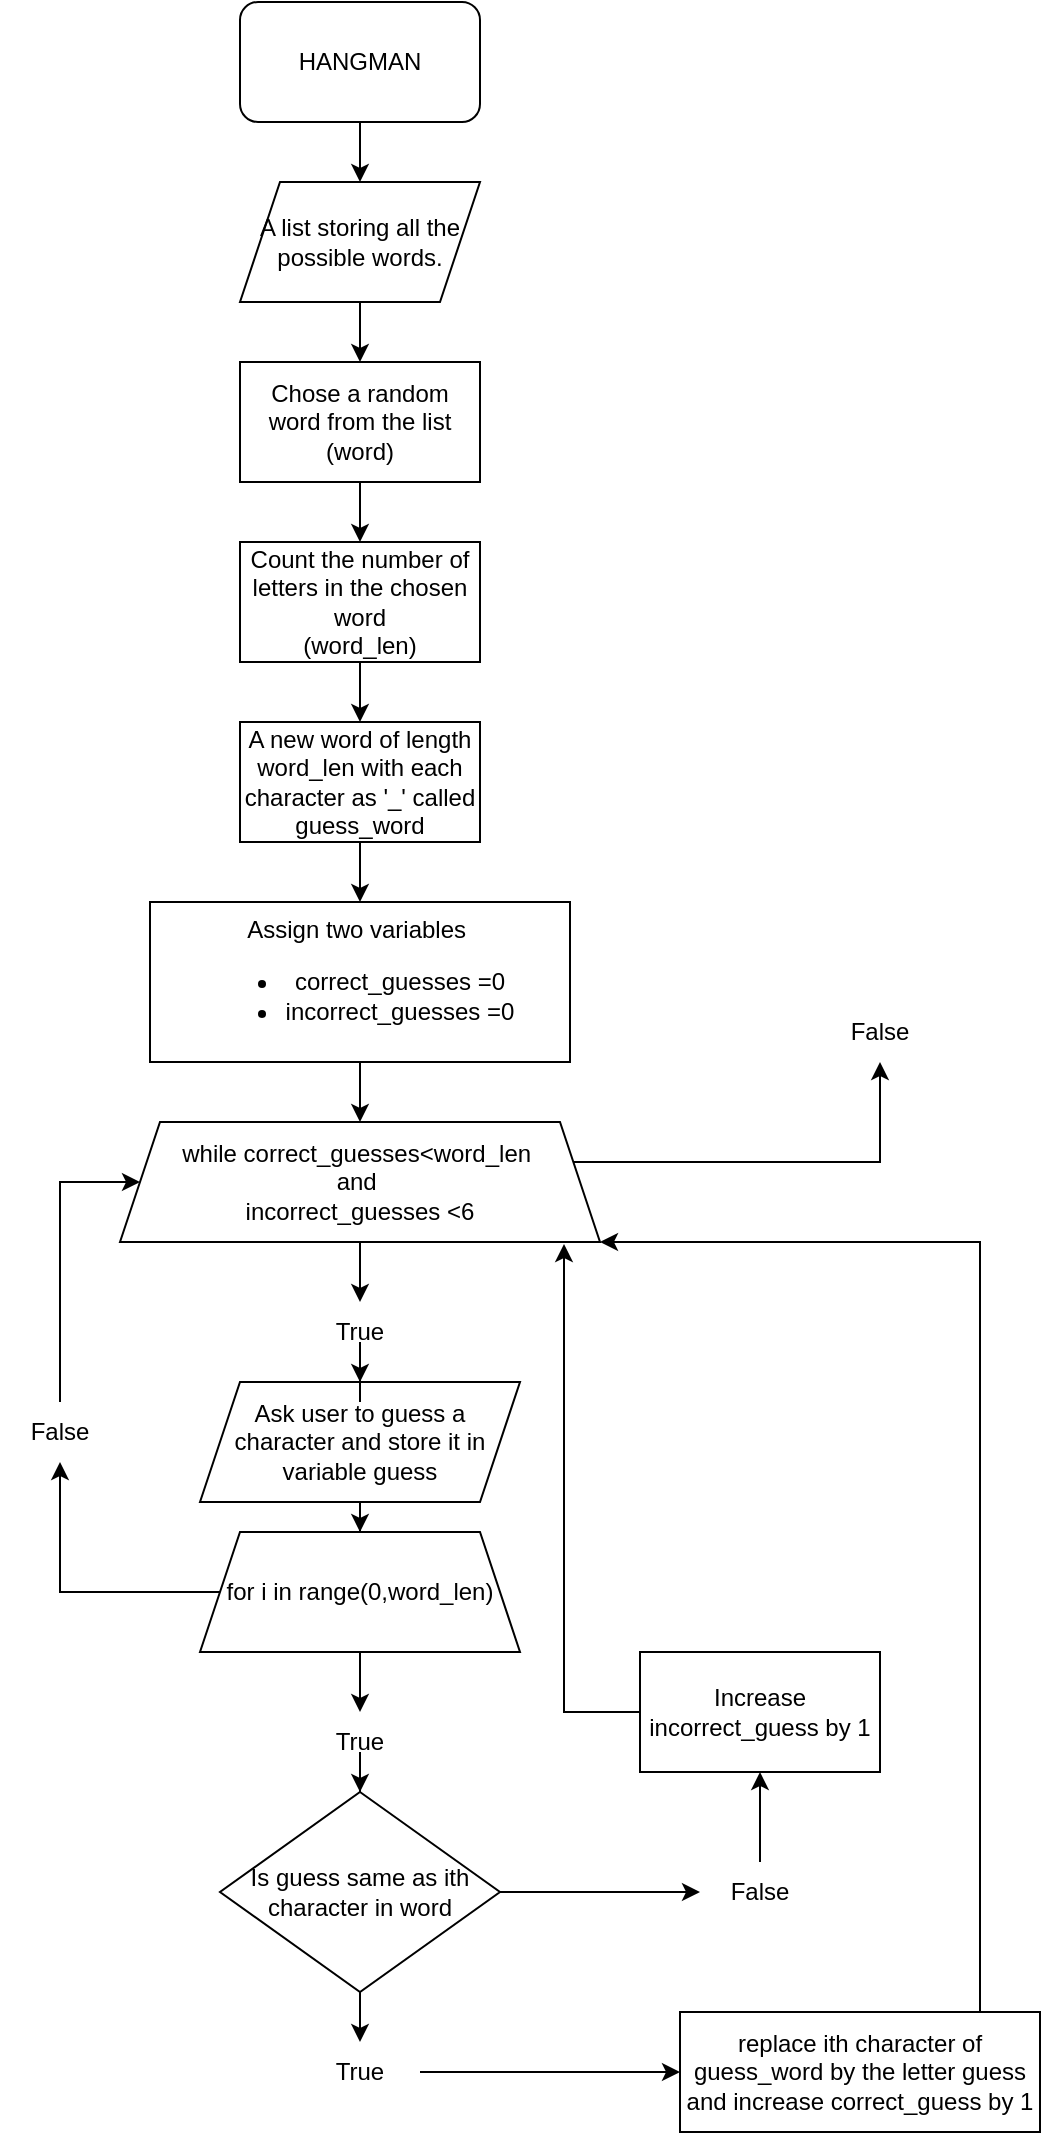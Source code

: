 <mxfile version="21.5.0" type="github">
  <diagram name="Page-1" id="Jx2odN2UkfCDQaL7GSCj">
    <mxGraphModel dx="910" dy="-616" grid="1" gridSize="10" guides="1" tooltips="1" connect="1" arrows="1" fold="1" page="1" pageScale="1" pageWidth="850" pageHeight="1100" math="0" shadow="0">
      <root>
        <mxCell id="0" />
        <mxCell id="1" parent="0" />
        <mxCell id="49EBJ3sMtInon-qzi84H-6" value="" style="edgeStyle=orthogonalEdgeStyle;rounded=0;orthogonalLoop=1;jettySize=auto;html=1;" edge="1" parent="1" source="49EBJ3sMtInon-qzi84H-1" target="49EBJ3sMtInon-qzi84H-8">
          <mxGeometry relative="1" as="geometry">
            <mxPoint x="240" y="1210" as="targetPoint" />
          </mxGeometry>
        </mxCell>
        <mxCell id="49EBJ3sMtInon-qzi84H-1" value="HANGMAN" style="rounded=1;whiteSpace=wrap;html=1;" vertex="1" parent="1">
          <mxGeometry x="180" y="1120" width="120" height="60" as="geometry" />
        </mxCell>
        <mxCell id="49EBJ3sMtInon-qzi84H-10" value="" style="edgeStyle=orthogonalEdgeStyle;rounded=0;orthogonalLoop=1;jettySize=auto;html=1;" edge="1" parent="1" source="49EBJ3sMtInon-qzi84H-8" target="49EBJ3sMtInon-qzi84H-9">
          <mxGeometry relative="1" as="geometry" />
        </mxCell>
        <mxCell id="49EBJ3sMtInon-qzi84H-8" value="A list storing all the possible words." style="shape=parallelogram;perimeter=parallelogramPerimeter;whiteSpace=wrap;html=1;fixedSize=1;" vertex="1" parent="1">
          <mxGeometry x="180" y="1210" width="120" height="60" as="geometry" />
        </mxCell>
        <mxCell id="49EBJ3sMtInon-qzi84H-12" value="" style="edgeStyle=orthogonalEdgeStyle;rounded=0;orthogonalLoop=1;jettySize=auto;html=1;" edge="1" parent="1" source="49EBJ3sMtInon-qzi84H-9" target="49EBJ3sMtInon-qzi84H-11">
          <mxGeometry relative="1" as="geometry" />
        </mxCell>
        <mxCell id="49EBJ3sMtInon-qzi84H-9" value="Chose a random word from the list&lt;br&gt;(word)" style="whiteSpace=wrap;html=1;" vertex="1" parent="1">
          <mxGeometry x="180" y="1300" width="120" height="60" as="geometry" />
        </mxCell>
        <mxCell id="49EBJ3sMtInon-qzi84H-14" value="" style="edgeStyle=orthogonalEdgeStyle;rounded=0;orthogonalLoop=1;jettySize=auto;html=1;" edge="1" parent="1" source="49EBJ3sMtInon-qzi84H-11" target="49EBJ3sMtInon-qzi84H-13">
          <mxGeometry relative="1" as="geometry" />
        </mxCell>
        <mxCell id="49EBJ3sMtInon-qzi84H-11" value="Count the number of letters in the chosen word&lt;br&gt;(word_len)" style="whiteSpace=wrap;html=1;" vertex="1" parent="1">
          <mxGeometry x="180" y="1390" width="120" height="60" as="geometry" />
        </mxCell>
        <mxCell id="49EBJ3sMtInon-qzi84H-16" value="" style="edgeStyle=orthogonalEdgeStyle;rounded=0;orthogonalLoop=1;jettySize=auto;html=1;" edge="1" parent="1" source="49EBJ3sMtInon-qzi84H-13" target="49EBJ3sMtInon-qzi84H-15">
          <mxGeometry relative="1" as="geometry" />
        </mxCell>
        <mxCell id="49EBJ3sMtInon-qzi84H-13" value="A new word of length word_len with each character as &#39;_&#39; called guess_word" style="whiteSpace=wrap;html=1;" vertex="1" parent="1">
          <mxGeometry x="180" y="1480" width="120" height="60" as="geometry" />
        </mxCell>
        <mxCell id="49EBJ3sMtInon-qzi84H-18" value="" style="edgeStyle=orthogonalEdgeStyle;rounded=0;orthogonalLoop=1;jettySize=auto;html=1;" edge="1" parent="1" source="49EBJ3sMtInon-qzi84H-15" target="49EBJ3sMtInon-qzi84H-17">
          <mxGeometry relative="1" as="geometry" />
        </mxCell>
        <mxCell id="49EBJ3sMtInon-qzi84H-15" value="Assign two variables&amp;nbsp;&lt;br&gt;&lt;ul&gt;&lt;li&gt;correct_guesses =0&lt;/li&gt;&lt;li&gt;incorrect_guesses =0&lt;/li&gt;&lt;/ul&gt;" style="whiteSpace=wrap;html=1;" vertex="1" parent="1">
          <mxGeometry x="135" y="1570" width="210" height="80" as="geometry" />
        </mxCell>
        <mxCell id="49EBJ3sMtInon-qzi84H-43" style="edgeStyle=orthogonalEdgeStyle;rounded=0;orthogonalLoop=1;jettySize=auto;html=1;" edge="1" parent="1" source="49EBJ3sMtInon-qzi84H-17" target="49EBJ3sMtInon-qzi84H-44">
          <mxGeometry relative="1" as="geometry">
            <mxPoint x="570" y="1700" as="targetPoint" />
            <Array as="points">
              <mxPoint x="500" y="1700" />
            </Array>
          </mxGeometry>
        </mxCell>
        <mxCell id="49EBJ3sMtInon-qzi84H-17" value="while correct_guesses&amp;lt;word_len&amp;nbsp;&lt;br&gt;and&amp;nbsp;&lt;br&gt;incorrect_guesses &amp;lt;6" style="shape=trapezoid;perimeter=trapezoidPerimeter;whiteSpace=wrap;html=1;fixedSize=1;" vertex="1" parent="1">
          <mxGeometry x="120" y="1680" width="240" height="60" as="geometry" />
        </mxCell>
        <mxCell id="49EBJ3sMtInon-qzi84H-22" value="" style="edgeStyle=orthogonalEdgeStyle;rounded=0;orthogonalLoop=1;jettySize=auto;html=1;" edge="1" parent="1" source="49EBJ3sMtInon-qzi84H-19" target="49EBJ3sMtInon-qzi84H-23">
          <mxGeometry relative="1" as="geometry">
            <mxPoint x="240" y="1870" as="targetPoint" />
          </mxGeometry>
        </mxCell>
        <mxCell id="49EBJ3sMtInon-qzi84H-19" value="Ask user to guess a character and store it in variable guess" style="shape=parallelogram;perimeter=parallelogramPerimeter;whiteSpace=wrap;html=1;fixedSize=1;" vertex="1" parent="1">
          <mxGeometry x="160" y="1810" width="160" height="60" as="geometry" />
        </mxCell>
        <mxCell id="49EBJ3sMtInon-qzi84H-25" value="" style="edgeStyle=orthogonalEdgeStyle;rounded=0;orthogonalLoop=1;jettySize=auto;html=1;" edge="1" parent="1" source="49EBJ3sMtInon-qzi84H-29" target="49EBJ3sMtInon-qzi84H-24">
          <mxGeometry relative="1" as="geometry" />
        </mxCell>
        <mxCell id="49EBJ3sMtInon-qzi84H-33" style="edgeStyle=orthogonalEdgeStyle;rounded=0;orthogonalLoop=1;jettySize=auto;html=1;" edge="1" parent="1" source="49EBJ3sMtInon-qzi84H-23" target="49EBJ3sMtInon-qzi84H-34">
          <mxGeometry relative="1" as="geometry">
            <mxPoint x="360" y="1900" as="targetPoint" />
          </mxGeometry>
        </mxCell>
        <mxCell id="49EBJ3sMtInon-qzi84H-23" value="for i in range(0,word_len)" style="shape=trapezoid;perimeter=trapezoidPerimeter;whiteSpace=wrap;html=1;fixedSize=1;" vertex="1" parent="1">
          <mxGeometry x="160" y="1885" width="160" height="60" as="geometry" />
        </mxCell>
        <mxCell id="49EBJ3sMtInon-qzi84H-27" style="edgeStyle=orthogonalEdgeStyle;rounded=0;orthogonalLoop=1;jettySize=auto;html=1;" edge="1" parent="1" source="49EBJ3sMtInon-qzi84H-24" target="49EBJ3sMtInon-qzi84H-28">
          <mxGeometry relative="1" as="geometry">
            <mxPoint x="240" y="2100" as="targetPoint" />
          </mxGeometry>
        </mxCell>
        <mxCell id="49EBJ3sMtInon-qzi84H-36" style="edgeStyle=orthogonalEdgeStyle;rounded=0;orthogonalLoop=1;jettySize=auto;html=1;" edge="1" parent="1" source="49EBJ3sMtInon-qzi84H-24" target="49EBJ3sMtInon-qzi84H-37">
          <mxGeometry relative="1" as="geometry">
            <mxPoint x="370" y="2065" as="targetPoint" />
          </mxGeometry>
        </mxCell>
        <mxCell id="49EBJ3sMtInon-qzi84H-24" value="Is guess same as ith character in word" style="rhombus;whiteSpace=wrap;html=1;" vertex="1" parent="1">
          <mxGeometry x="170" y="2015" width="140" height="100" as="geometry" />
        </mxCell>
        <mxCell id="49EBJ3sMtInon-qzi84H-32" value="" style="edgeStyle=orthogonalEdgeStyle;rounded=0;orthogonalLoop=1;jettySize=auto;html=1;" edge="1" parent="1" source="49EBJ3sMtInon-qzi84H-28" target="49EBJ3sMtInon-qzi84H-31">
          <mxGeometry relative="1" as="geometry" />
        </mxCell>
        <mxCell id="49EBJ3sMtInon-qzi84H-28" value="True" style="text;html=1;strokeColor=none;fillColor=none;align=center;verticalAlign=middle;whiteSpace=wrap;rounded=0;" vertex="1" parent="1">
          <mxGeometry x="210" y="2140" width="60" height="30" as="geometry" />
        </mxCell>
        <mxCell id="49EBJ3sMtInon-qzi84H-30" value="" style="edgeStyle=orthogonalEdgeStyle;rounded=0;orthogonalLoop=1;jettySize=auto;html=1;" edge="1" parent="1" source="49EBJ3sMtInon-qzi84H-23" target="49EBJ3sMtInon-qzi84H-29">
          <mxGeometry relative="1" as="geometry">
            <mxPoint x="240" y="1930" as="sourcePoint" />
            <mxPoint x="240" y="1960" as="targetPoint" />
          </mxGeometry>
        </mxCell>
        <mxCell id="49EBJ3sMtInon-qzi84H-29" value="True" style="text;html=1;strokeColor=none;fillColor=none;align=center;verticalAlign=middle;whiteSpace=wrap;rounded=0;" vertex="1" parent="1">
          <mxGeometry x="210" y="1975" width="60" height="30" as="geometry" />
        </mxCell>
        <mxCell id="49EBJ3sMtInon-qzi84H-42" style="edgeStyle=orthogonalEdgeStyle;rounded=0;orthogonalLoop=1;jettySize=auto;html=1;entryX=1;entryY=1;entryDx=0;entryDy=0;" edge="1" parent="1" source="49EBJ3sMtInon-qzi84H-31" target="49EBJ3sMtInon-qzi84H-17">
          <mxGeometry relative="1" as="geometry">
            <mxPoint x="590" y="1840" as="targetPoint" />
            <Array as="points">
              <mxPoint x="550" y="1740" />
            </Array>
          </mxGeometry>
        </mxCell>
        <mxCell id="49EBJ3sMtInon-qzi84H-31" value="replace ith character of guess_word by the letter guess and increase correct_guess by 1" style="whiteSpace=wrap;html=1;" vertex="1" parent="1">
          <mxGeometry x="400" y="2125" width="180" height="60" as="geometry" />
        </mxCell>
        <mxCell id="49EBJ3sMtInon-qzi84H-35" value="" style="edgeStyle=orthogonalEdgeStyle;rounded=0;orthogonalLoop=1;jettySize=auto;html=1;" edge="1" parent="1" source="49EBJ3sMtInon-qzi84H-34" target="49EBJ3sMtInon-qzi84H-17">
          <mxGeometry relative="1" as="geometry">
            <Array as="points">
              <mxPoint x="90" y="1710" />
            </Array>
          </mxGeometry>
        </mxCell>
        <mxCell id="49EBJ3sMtInon-qzi84H-34" value="False" style="text;html=1;strokeColor=none;fillColor=none;align=center;verticalAlign=middle;whiteSpace=wrap;rounded=0;" vertex="1" parent="1">
          <mxGeometry x="60" y="1820" width="60" height="30" as="geometry" />
        </mxCell>
        <mxCell id="49EBJ3sMtInon-qzi84H-38" style="edgeStyle=orthogonalEdgeStyle;rounded=0;orthogonalLoop=1;jettySize=auto;html=1;" edge="1" parent="1" source="49EBJ3sMtInon-qzi84H-37" target="49EBJ3sMtInon-qzi84H-39">
          <mxGeometry relative="1" as="geometry">
            <mxPoint x="370" y="1980" as="targetPoint" />
          </mxGeometry>
        </mxCell>
        <mxCell id="49EBJ3sMtInon-qzi84H-37" value="False" style="text;html=1;strokeColor=none;fillColor=none;align=center;verticalAlign=middle;whiteSpace=wrap;rounded=0;" vertex="1" parent="1">
          <mxGeometry x="410" y="2050" width="60" height="30" as="geometry" />
        </mxCell>
        <mxCell id="49EBJ3sMtInon-qzi84H-41" style="edgeStyle=orthogonalEdgeStyle;rounded=0;orthogonalLoop=1;jettySize=auto;html=1;entryX=0.925;entryY=1.017;entryDx=0;entryDy=0;entryPerimeter=0;" edge="1" parent="1" source="49EBJ3sMtInon-qzi84H-39" target="49EBJ3sMtInon-qzi84H-17">
          <mxGeometry relative="1" as="geometry" />
        </mxCell>
        <mxCell id="49EBJ3sMtInon-qzi84H-39" value="Increase incorrect_guess by 1" style="rounded=0;whiteSpace=wrap;html=1;" vertex="1" parent="1">
          <mxGeometry x="380" y="1945" width="120" height="60" as="geometry" />
        </mxCell>
        <mxCell id="49EBJ3sMtInon-qzi84H-44" value="False" style="text;html=1;strokeColor=none;fillColor=none;align=center;verticalAlign=middle;whiteSpace=wrap;rounded=0;" vertex="1" parent="1">
          <mxGeometry x="470" y="1620" width="60" height="30" as="geometry" />
        </mxCell>
        <mxCell id="49EBJ3sMtInon-qzi84H-45" value="" style="edgeStyle=orthogonalEdgeStyle;rounded=0;orthogonalLoop=1;jettySize=auto;html=1;entryX=0.5;entryY=0;entryDx=0;entryDy=0;" edge="1" parent="1" source="49EBJ3sMtInon-qzi84H-48" target="49EBJ3sMtInon-qzi84H-19">
          <mxGeometry relative="1" as="geometry">
            <mxPoint x="240" y="1750" as="sourcePoint" />
            <mxPoint x="230" y="1775" as="targetPoint" />
          </mxGeometry>
        </mxCell>
        <mxCell id="49EBJ3sMtInon-qzi84H-47" value="" style="edgeStyle=orthogonalEdgeStyle;rounded=0;orthogonalLoop=1;jettySize=auto;html=1;entryX=0.5;entryY=0;entryDx=0;entryDy=0;" edge="1" parent="1" source="49EBJ3sMtInon-qzi84H-17" target="49EBJ3sMtInon-qzi84H-48">
          <mxGeometry relative="1" as="geometry">
            <mxPoint x="240" y="1750" as="sourcePoint" />
            <mxPoint x="240" y="1810" as="targetPoint" />
          </mxGeometry>
        </mxCell>
        <mxCell id="49EBJ3sMtInon-qzi84H-48" value="True&lt;br&gt;" style="text;html=1;strokeColor=none;fillColor=none;align=center;verticalAlign=middle;whiteSpace=wrap;rounded=0;" vertex="1" parent="1">
          <mxGeometry x="210" y="1770" width="60" height="30" as="geometry" />
        </mxCell>
      </root>
    </mxGraphModel>
  </diagram>
</mxfile>
